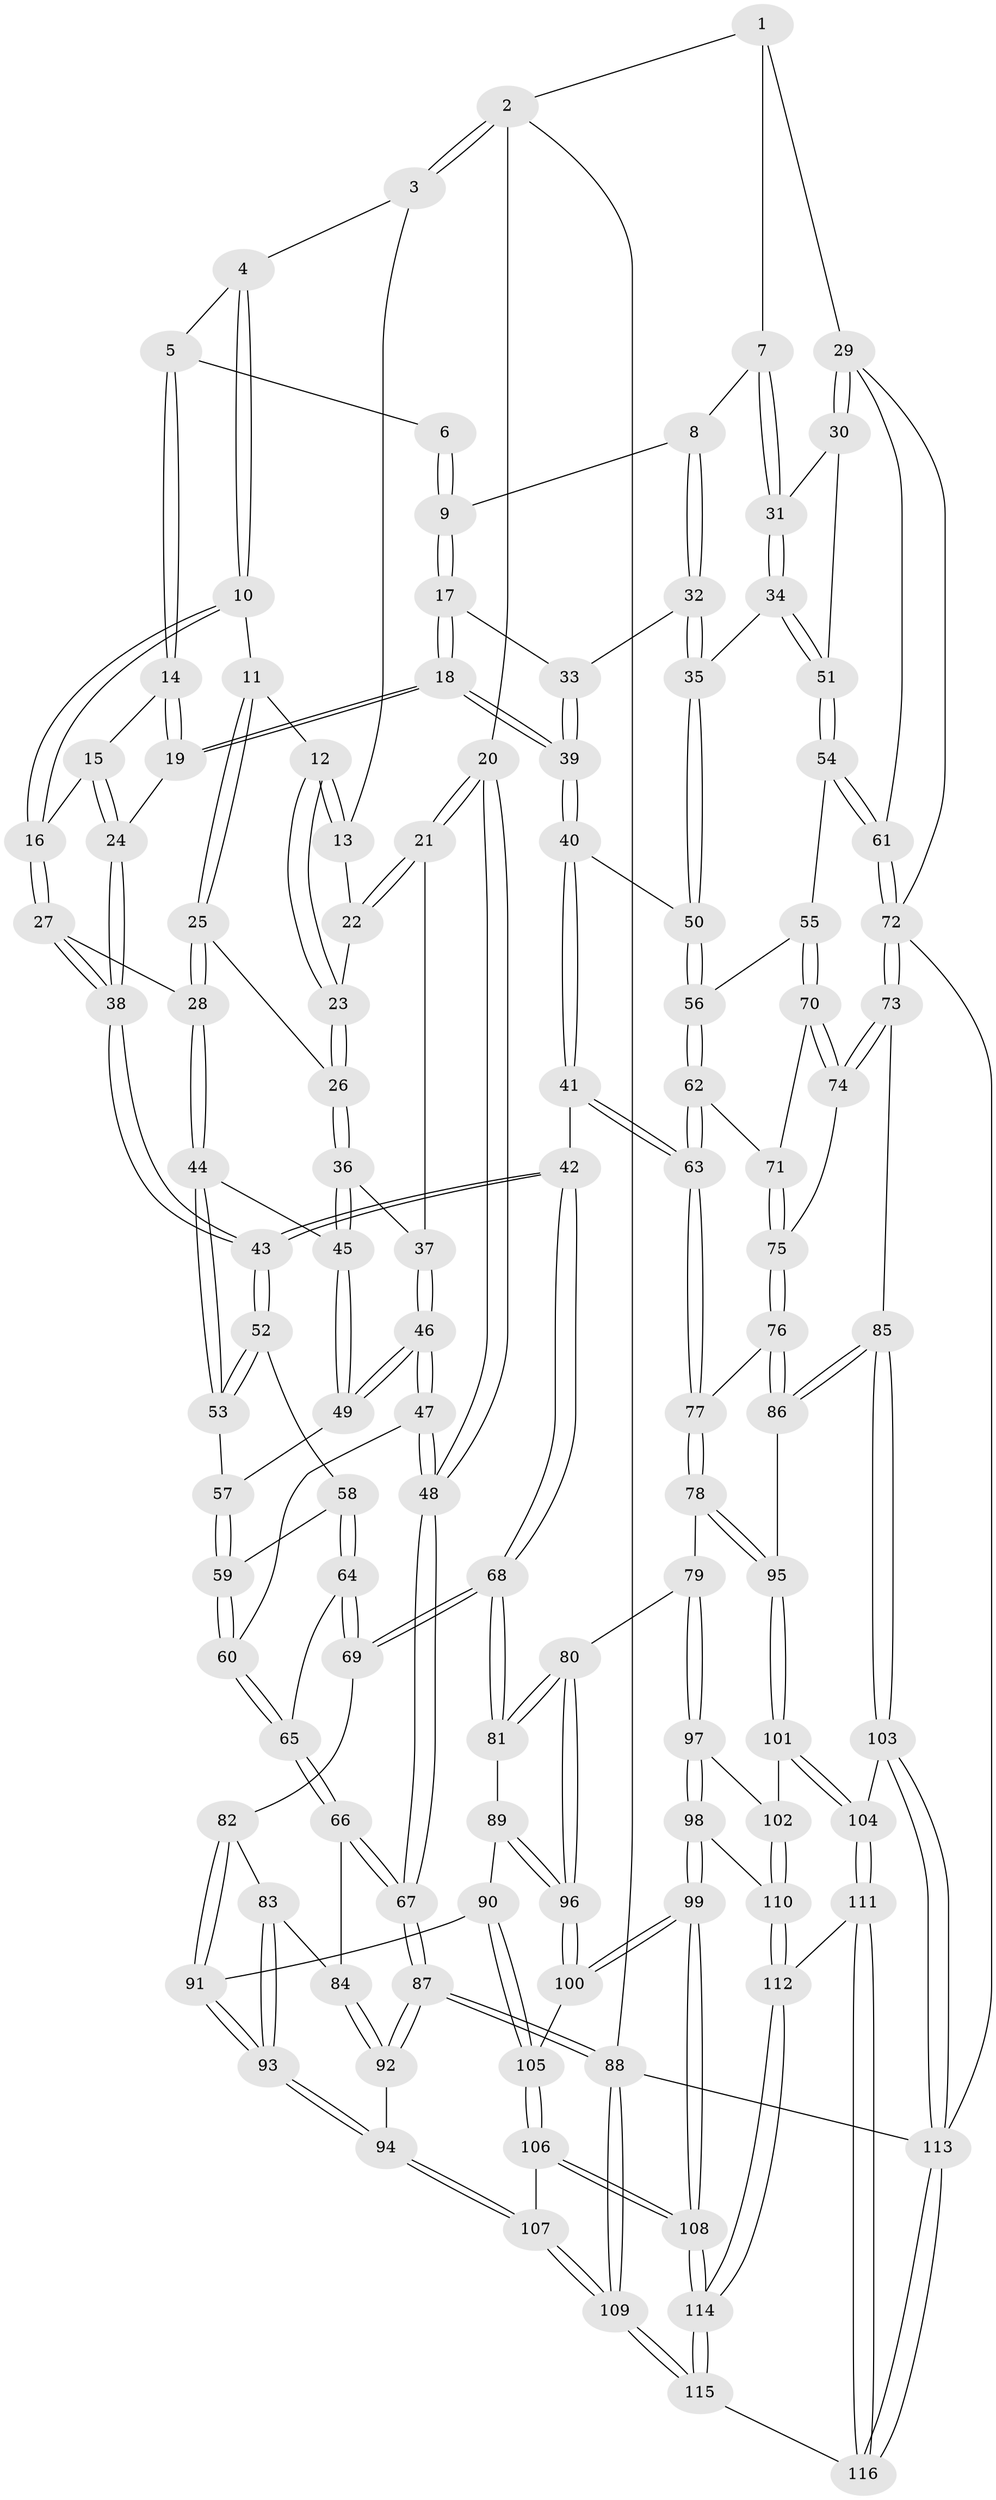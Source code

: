 // coarse degree distribution, {9: 0.014492753623188406, 5: 0.37681159420289856, 2: 0.043478260869565216, 3: 0.07246376811594203, 4: 0.3333333333333333, 6: 0.14492753623188406, 10: 0.014492753623188406}
// Generated by graph-tools (version 1.1) at 2025/21/03/04/25 18:21:06]
// undirected, 116 vertices, 286 edges
graph export_dot {
graph [start="1"]
  node [color=gray90,style=filled];
  1 [pos="+0.8907426637990967+0"];
  2 [pos="+0+0"];
  3 [pos="+0.17543741153094694+0"];
  4 [pos="+0.2878610960159696+0"];
  5 [pos="+0.41602639102413896+0"];
  6 [pos="+0.6239180163405217+0"];
  7 [pos="+0.8901682907082852+0.05679785007925194"];
  8 [pos="+0.7382350717374278+0.08770859539724397"];
  9 [pos="+0.6617930658196254+0.042884081303905586"];
  10 [pos="+0.2792044982308085+0.04634109023943054"];
  11 [pos="+0.25825974244883243+0.08141092378686644"];
  12 [pos="+0.19832777863459197+0.08904769887123062"];
  13 [pos="+0.1535769677604234+0"];
  14 [pos="+0.43357127895879993+0"];
  15 [pos="+0.39991384615921516+0.07018539772483749"];
  16 [pos="+0.35458140725278886+0.12576235734991736"];
  17 [pos="+0.6095302721183876+0.12005292821364123"];
  18 [pos="+0.5706556467947067+0.15517866799995395"];
  19 [pos="+0.5246341856757093+0.14819307501550671"];
  20 [pos="+0+0.05761968551848395"];
  21 [pos="+0.04156086210121428+0.14387942652931218"];
  22 [pos="+0.13326952187337157+0.0364446641559966"];
  23 [pos="+0.16599093936971512+0.12771360004660737"];
  24 [pos="+0.4617062389620063+0.17856566174363492"];
  25 [pos="+0.25241950199137336+0.1826322559627321"];
  26 [pos="+0.1546254380317257+0.18236674443469175"];
  27 [pos="+0.3501728162864935+0.21904182181506152"];
  28 [pos="+0.30024030475547864+0.2108158319740786"];
  29 [pos="+1+0.1628300474381452"];
  30 [pos="+1+0.15271858179410525"];
  31 [pos="+0.9289088467790286+0.11629444716013476"];
  32 [pos="+0.7766303779308303+0.20990315403221976"];
  33 [pos="+0.702977549280195+0.20114310917048378"];
  34 [pos="+0.8303446877722321+0.23927466536632172"];
  35 [pos="+0.7917749143969345+0.22778006652027696"];
  36 [pos="+0.1359562444727768+0.19257541775194525"];
  37 [pos="+0.12492050029033497+0.19299380416247003"];
  38 [pos="+0.37712253652449046+0.2410606592415376"];
  39 [pos="+0.6004694888366084+0.2888950239680989"];
  40 [pos="+0.6024103561182627+0.3324574535001065"];
  41 [pos="+0.49965738072664656+0.4402296550239999"];
  42 [pos="+0.45405093651138406+0.43716792806417093"];
  43 [pos="+0.41598223082667934+0.3995248352717767"];
  44 [pos="+0.20848800220597843+0.313468594759349"];
  45 [pos="+0.18602464122522033+0.2964602294718113"];
  46 [pos="+0.046319209009558486+0.34628294538281174"];
  47 [pos="+0.046022071231031955+0.3465102262965792"];
  48 [pos="+0+0.38286965784380095"];
  49 [pos="+0.07795038322988139+0.343162621533645"];
  50 [pos="+0.6517573538805046+0.3316336494881887"];
  51 [pos="+0.8730263259268435+0.3276049170728016"];
  52 [pos="+0.31873006870188164+0.3958663469229146"];
  53 [pos="+0.20940781696205418+0.31634541777993236"];
  54 [pos="+0.8822518263691176+0.3775342377128106"];
  55 [pos="+0.8611342032758835+0.3898020258145958"];
  56 [pos="+0.7655199162443764+0.3949699626288247"];
  57 [pos="+0.17631185169578192+0.36491743246177133"];
  58 [pos="+0.2401542146446219+0.4297435602673382"];
  59 [pos="+0.17792809514681435+0.38556222526719947"];
  60 [pos="+0.12304993021547428+0.4367150190588922"];
  61 [pos="+1+0.49540554318005875"];
  62 [pos="+0.6911992586838086+0.5146793251817763"];
  63 [pos="+0.550849296697059+0.4945805331053443"];
  64 [pos="+0.15596613221721833+0.5297118892702772"];
  65 [pos="+0.145203372040577+0.5287698876072414"];
  66 [pos="+0.020088400894861278+0.5904787694475697"];
  67 [pos="+0+0.5579674055311418"];
  68 [pos="+0.3504772347034327+0.5871727102122941"];
  69 [pos="+0.21644976620967504+0.5686687342347633"];
  70 [pos="+0.8148318614608593+0.50140510394773"];
  71 [pos="+0.7095289684432533+0.5279538920969505"];
  72 [pos="+1+0.6941750088651211"];
  73 [pos="+1+0.7235675782319023"];
  74 [pos="+0.8474490547368743+0.5756739604049158"];
  75 [pos="+0.7331133613978058+0.5838167501379309"];
  76 [pos="+0.7285745908483744+0.6444324630420968"];
  77 [pos="+0.582579743877749+0.6617085781206795"];
  78 [pos="+0.5708503588978153+0.6998266427120459"];
  79 [pos="+0.4965610959553575+0.7363886359823549"];
  80 [pos="+0.4747652331928915+0.7311440650490497"];
  81 [pos="+0.3574539386770089+0.6647738622197671"];
  82 [pos="+0.20009897216059927+0.64173880012739"];
  83 [pos="+0.11341552730462848+0.6856638178130577"];
  84 [pos="+0.04505005396904028+0.6247073908365289"];
  85 [pos="+0.9171206407550061+0.7736162114680171"];
  86 [pos="+0.7883468974497712+0.7123008930942177"];
  87 [pos="+0+1"];
  88 [pos="+0+1"];
  89 [pos="+0.33271674081564656+0.6968519856415717"];
  90 [pos="+0.25798305648403974+0.751848081096382"];
  91 [pos="+0.23078211354748263+0.7595299121205749"];
  92 [pos="+0.0547260332835951+0.8330397285771708"];
  93 [pos="+0.18027980636291038+0.7927594244173036"];
  94 [pos="+0.1696871658827104+0.8141701233645685"];
  95 [pos="+0.6276539159765876+0.7615490879585766"];
  96 [pos="+0.3828750051454439+0.8317560274076441"];
  97 [pos="+0.49702223239602866+0.766139954968264"];
  98 [pos="+0.4503993562005117+0.8843988173381919"];
  99 [pos="+0.40845057125227335+0.9023941045787592"];
  100 [pos="+0.38115403252302227+0.8423335991150475"];
  101 [pos="+0.6428171063620378+0.8265546891261135"];
  102 [pos="+0.5680148990236908+0.8806940151749181"];
  103 [pos="+0.8598177627932299+0.849852145733087"];
  104 [pos="+0.7208721048666796+0.8748721583645193"];
  105 [pos="+0.32040661866559034+0.8292087200928876"];
  106 [pos="+0.2758805769370559+0.9129770399753834"];
  107 [pos="+0.20220085186084386+0.8947122713048421"];
  108 [pos="+0.3727475476594875+0.9734372814907024"];
  109 [pos="+0.006642438211165912+1"];
  110 [pos="+0.5543574550377425+0.9077407266161043"];
  111 [pos="+0.6322082781969794+1"];
  112 [pos="+0.5568794158991424+0.9171836283674997"];
  113 [pos="+0.8444464981095787+1"];
  114 [pos="+0.38546281872733407+1"];
  115 [pos="+0.38644007049080775+1"];
  116 [pos="+0.6410126271953187+1"];
  1 -- 2;
  1 -- 7;
  1 -- 29;
  2 -- 3;
  2 -- 3;
  2 -- 20;
  2 -- 88;
  3 -- 4;
  3 -- 13;
  4 -- 5;
  4 -- 10;
  4 -- 10;
  5 -- 6;
  5 -- 14;
  5 -- 14;
  6 -- 9;
  6 -- 9;
  7 -- 8;
  7 -- 31;
  7 -- 31;
  8 -- 9;
  8 -- 32;
  8 -- 32;
  9 -- 17;
  9 -- 17;
  10 -- 11;
  10 -- 16;
  10 -- 16;
  11 -- 12;
  11 -- 25;
  11 -- 25;
  12 -- 13;
  12 -- 13;
  12 -- 23;
  12 -- 23;
  13 -- 22;
  14 -- 15;
  14 -- 19;
  14 -- 19;
  15 -- 16;
  15 -- 24;
  15 -- 24;
  16 -- 27;
  16 -- 27;
  17 -- 18;
  17 -- 18;
  17 -- 33;
  18 -- 19;
  18 -- 19;
  18 -- 39;
  18 -- 39;
  19 -- 24;
  20 -- 21;
  20 -- 21;
  20 -- 48;
  20 -- 48;
  21 -- 22;
  21 -- 22;
  21 -- 37;
  22 -- 23;
  23 -- 26;
  23 -- 26;
  24 -- 38;
  24 -- 38;
  25 -- 26;
  25 -- 28;
  25 -- 28;
  26 -- 36;
  26 -- 36;
  27 -- 28;
  27 -- 38;
  27 -- 38;
  28 -- 44;
  28 -- 44;
  29 -- 30;
  29 -- 30;
  29 -- 61;
  29 -- 72;
  30 -- 31;
  30 -- 51;
  31 -- 34;
  31 -- 34;
  32 -- 33;
  32 -- 35;
  32 -- 35;
  33 -- 39;
  33 -- 39;
  34 -- 35;
  34 -- 51;
  34 -- 51;
  35 -- 50;
  35 -- 50;
  36 -- 37;
  36 -- 45;
  36 -- 45;
  37 -- 46;
  37 -- 46;
  38 -- 43;
  38 -- 43;
  39 -- 40;
  39 -- 40;
  40 -- 41;
  40 -- 41;
  40 -- 50;
  41 -- 42;
  41 -- 63;
  41 -- 63;
  42 -- 43;
  42 -- 43;
  42 -- 68;
  42 -- 68;
  43 -- 52;
  43 -- 52;
  44 -- 45;
  44 -- 53;
  44 -- 53;
  45 -- 49;
  45 -- 49;
  46 -- 47;
  46 -- 47;
  46 -- 49;
  46 -- 49;
  47 -- 48;
  47 -- 48;
  47 -- 60;
  48 -- 67;
  48 -- 67;
  49 -- 57;
  50 -- 56;
  50 -- 56;
  51 -- 54;
  51 -- 54;
  52 -- 53;
  52 -- 53;
  52 -- 58;
  53 -- 57;
  54 -- 55;
  54 -- 61;
  54 -- 61;
  55 -- 56;
  55 -- 70;
  55 -- 70;
  56 -- 62;
  56 -- 62;
  57 -- 59;
  57 -- 59;
  58 -- 59;
  58 -- 64;
  58 -- 64;
  59 -- 60;
  59 -- 60;
  60 -- 65;
  60 -- 65;
  61 -- 72;
  61 -- 72;
  62 -- 63;
  62 -- 63;
  62 -- 71;
  63 -- 77;
  63 -- 77;
  64 -- 65;
  64 -- 69;
  64 -- 69;
  65 -- 66;
  65 -- 66;
  66 -- 67;
  66 -- 67;
  66 -- 84;
  67 -- 87;
  67 -- 87;
  68 -- 69;
  68 -- 69;
  68 -- 81;
  68 -- 81;
  69 -- 82;
  70 -- 71;
  70 -- 74;
  70 -- 74;
  71 -- 75;
  71 -- 75;
  72 -- 73;
  72 -- 73;
  72 -- 113;
  73 -- 74;
  73 -- 74;
  73 -- 85;
  74 -- 75;
  75 -- 76;
  75 -- 76;
  76 -- 77;
  76 -- 86;
  76 -- 86;
  77 -- 78;
  77 -- 78;
  78 -- 79;
  78 -- 95;
  78 -- 95;
  79 -- 80;
  79 -- 97;
  79 -- 97;
  80 -- 81;
  80 -- 81;
  80 -- 96;
  80 -- 96;
  81 -- 89;
  82 -- 83;
  82 -- 91;
  82 -- 91;
  83 -- 84;
  83 -- 93;
  83 -- 93;
  84 -- 92;
  84 -- 92;
  85 -- 86;
  85 -- 86;
  85 -- 103;
  85 -- 103;
  86 -- 95;
  87 -- 88;
  87 -- 88;
  87 -- 92;
  87 -- 92;
  88 -- 109;
  88 -- 109;
  88 -- 113;
  89 -- 90;
  89 -- 96;
  89 -- 96;
  90 -- 91;
  90 -- 105;
  90 -- 105;
  91 -- 93;
  91 -- 93;
  92 -- 94;
  93 -- 94;
  93 -- 94;
  94 -- 107;
  94 -- 107;
  95 -- 101;
  95 -- 101;
  96 -- 100;
  96 -- 100;
  97 -- 98;
  97 -- 98;
  97 -- 102;
  98 -- 99;
  98 -- 99;
  98 -- 110;
  99 -- 100;
  99 -- 100;
  99 -- 108;
  99 -- 108;
  100 -- 105;
  101 -- 102;
  101 -- 104;
  101 -- 104;
  102 -- 110;
  102 -- 110;
  103 -- 104;
  103 -- 113;
  103 -- 113;
  104 -- 111;
  104 -- 111;
  105 -- 106;
  105 -- 106;
  106 -- 107;
  106 -- 108;
  106 -- 108;
  107 -- 109;
  107 -- 109;
  108 -- 114;
  108 -- 114;
  109 -- 115;
  109 -- 115;
  110 -- 112;
  110 -- 112;
  111 -- 112;
  111 -- 116;
  111 -- 116;
  112 -- 114;
  112 -- 114;
  113 -- 116;
  113 -- 116;
  114 -- 115;
  114 -- 115;
  115 -- 116;
}
